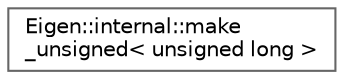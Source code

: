 digraph "类继承关系图"
{
 // LATEX_PDF_SIZE
  bgcolor="transparent";
  edge [fontname=Helvetica,fontsize=10,labelfontname=Helvetica,labelfontsize=10];
  node [fontname=Helvetica,fontsize=10,shape=box,height=0.2,width=0.4];
  rankdir="LR";
  Node0 [id="Node000000",label="Eigen::internal::make\l_unsigned\< unsigned long \>",height=0.2,width=0.4,color="grey40", fillcolor="white", style="filled",URL="$struct_eigen_1_1internal_1_1make__unsigned_3_01unsigned_01long_01_4.html",tooltip=" "];
}
